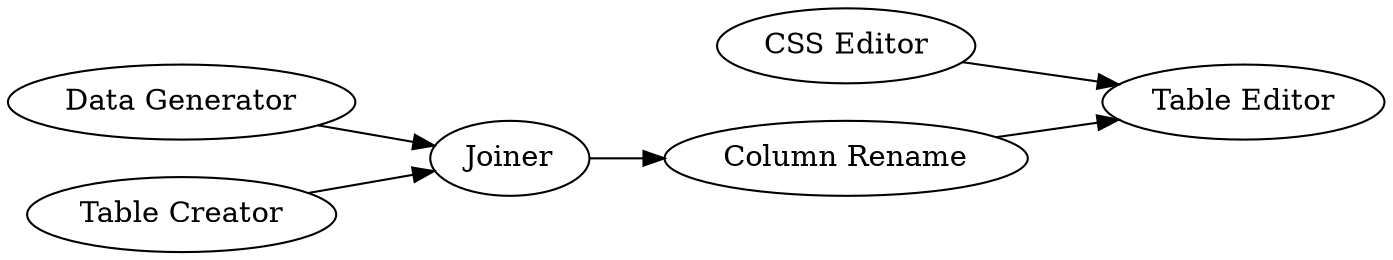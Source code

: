 digraph {
	4 -> 2
	3 -> 7
	7 -> 4
	1 -> 2
	6 -> 7
	1 [label="CSS Editor"]
	7 [label=Joiner]
	4 [label="Column Rename"]
	6 [label="Table Creator"]
	3 [label="Data Generator"]
	2 [label="Table Editor"]
	rankdir=LR
}
